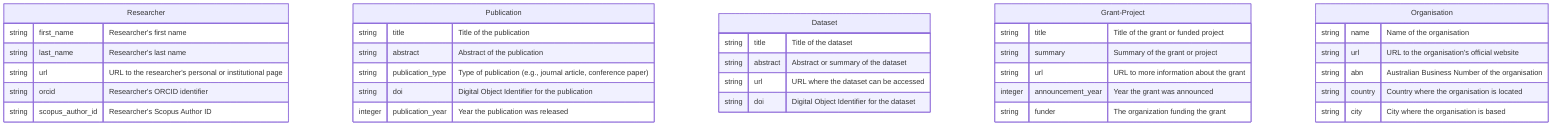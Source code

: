 erDiagram
    Researcher {
        string first_name "Researcher's first name"
        string last_name "Researcher's last name"
        string url "URL to the researcher's personal or institutional page"
        string orcid "Researcher's ORCID identifier"
        string scopus_author_id "Researcher's Scopus Author ID"
    }
    Publication {
        string title "Title of the publication"
        string abstract "Abstract of the publication"
        string publication_type "Type of publication (e.g., journal article, conference paper)"
        string doi "Digital Object Identifier for the publication"
        integer publication_year "Year the publication was released"
    }
    Dataset {
        string title "Title of the dataset"
        string abstract "Abstract or summary of the dataset"
        string url "URL where the dataset can be accessed"
        string doi "Digital Object Identifier for the dataset"
    }
    Grant-Project {
        string title "Title of the grant or funded project"
        string summary "Summary of the grant or project"
        string url "URL to more information about the grant"
        integer announcement_year "Year the grant was announced"
        string funder "The organization funding the grant"
    }
    Organisation {
        string name "Name of the organisation"
        string url "URL to the organisation's official website"
        string abn "Australian Business Number of the organisation"
        string country "Country where the organisation is located"
        string city "City where the organisation is based"
    }